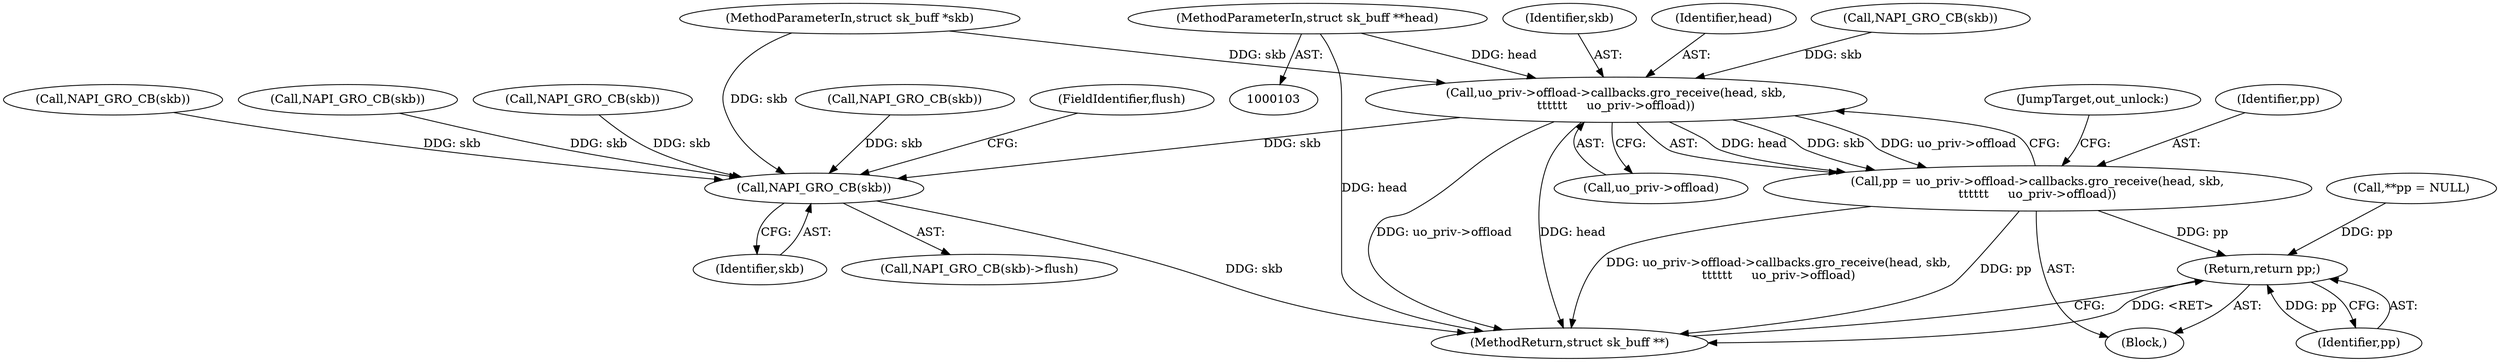 digraph "0_linux_fac8e0f579695a3ecbc4d3cac369139d7f819971_1@pointer" {
"1000104" [label="(MethodParameterIn,struct sk_buff **head)"];
"1000289" [label="(Call,uo_priv->offload->callbacks.gro_receive(head, skb,\n\t\t\t\t\t\t     uo_priv->offload))"];
"1000287" [label="(Call,pp = uo_priv->offload->callbacks.gro_receive(head, skb,\n\t\t\t\t\t\t     uo_priv->offload))"];
"1000304" [label="(Return,return pp;)"];
"1000300" [label="(Call,NAPI_GRO_CB(skb))"];
"1000111" [label="(Call,**pp = NULL)"];
"1000279" [label="(Call,NAPI_GRO_CB(skb))"];
"1000302" [label="(FieldIdentifier,flush)"];
"1000145" [label="(Call,NAPI_GRO_CB(skb))"];
"1000291" [label="(Identifier,skb)"];
"1000151" [label="(Call,NAPI_GRO_CB(skb))"];
"1000299" [label="(Call,NAPI_GRO_CB(skb)->flush)"];
"1000288" [label="(Identifier,pp)"];
"1000295" [label="(JumpTarget,out_unlock:)"];
"1000127" [label="(Call,NAPI_GRO_CB(skb))"];
"1000300" [label="(Call,NAPI_GRO_CB(skb))"];
"1000304" [label="(Return,return pp;)"];
"1000301" [label="(Identifier,skb)"];
"1000306" [label="(MethodReturn,struct sk_buff **)"];
"1000287" [label="(Call,pp = uo_priv->offload->callbacks.gro_receive(head, skb,\n\t\t\t\t\t\t     uo_priv->offload))"];
"1000289" [label="(Call,uo_priv->offload->callbacks.gro_receive(head, skb,\n\t\t\t\t\t\t     uo_priv->offload))"];
"1000107" [label="(Block,)"];
"1000139" [label="(Call,NAPI_GRO_CB(skb))"];
"1000104" [label="(MethodParameterIn,struct sk_buff **head)"];
"1000105" [label="(MethodParameterIn,struct sk_buff *skb)"];
"1000305" [label="(Identifier,pp)"];
"1000292" [label="(Call,uo_priv->offload)"];
"1000290" [label="(Identifier,head)"];
"1000104" -> "1000103"  [label="AST: "];
"1000104" -> "1000306"  [label="DDG: head"];
"1000104" -> "1000289"  [label="DDG: head"];
"1000289" -> "1000287"  [label="AST: "];
"1000289" -> "1000292"  [label="CFG: "];
"1000290" -> "1000289"  [label="AST: "];
"1000291" -> "1000289"  [label="AST: "];
"1000292" -> "1000289"  [label="AST: "];
"1000287" -> "1000289"  [label="CFG: "];
"1000289" -> "1000306"  [label="DDG: uo_priv->offload"];
"1000289" -> "1000306"  [label="DDG: head"];
"1000289" -> "1000287"  [label="DDG: head"];
"1000289" -> "1000287"  [label="DDG: skb"];
"1000289" -> "1000287"  [label="DDG: uo_priv->offload"];
"1000279" -> "1000289"  [label="DDG: skb"];
"1000105" -> "1000289"  [label="DDG: skb"];
"1000289" -> "1000300"  [label="DDG: skb"];
"1000287" -> "1000107"  [label="AST: "];
"1000288" -> "1000287"  [label="AST: "];
"1000295" -> "1000287"  [label="CFG: "];
"1000287" -> "1000306"  [label="DDG: uo_priv->offload->callbacks.gro_receive(head, skb,\n\t\t\t\t\t\t     uo_priv->offload)"];
"1000287" -> "1000306"  [label="DDG: pp"];
"1000287" -> "1000304"  [label="DDG: pp"];
"1000304" -> "1000107"  [label="AST: "];
"1000304" -> "1000305"  [label="CFG: "];
"1000305" -> "1000304"  [label="AST: "];
"1000306" -> "1000304"  [label="CFG: "];
"1000304" -> "1000306"  [label="DDG: <RET>"];
"1000305" -> "1000304"  [label="DDG: pp"];
"1000111" -> "1000304"  [label="DDG: pp"];
"1000300" -> "1000299"  [label="AST: "];
"1000300" -> "1000301"  [label="CFG: "];
"1000301" -> "1000300"  [label="AST: "];
"1000302" -> "1000300"  [label="CFG: "];
"1000300" -> "1000306"  [label="DDG: skb"];
"1000127" -> "1000300"  [label="DDG: skb"];
"1000145" -> "1000300"  [label="DDG: skb"];
"1000139" -> "1000300"  [label="DDG: skb"];
"1000151" -> "1000300"  [label="DDG: skb"];
"1000105" -> "1000300"  [label="DDG: skb"];
}
